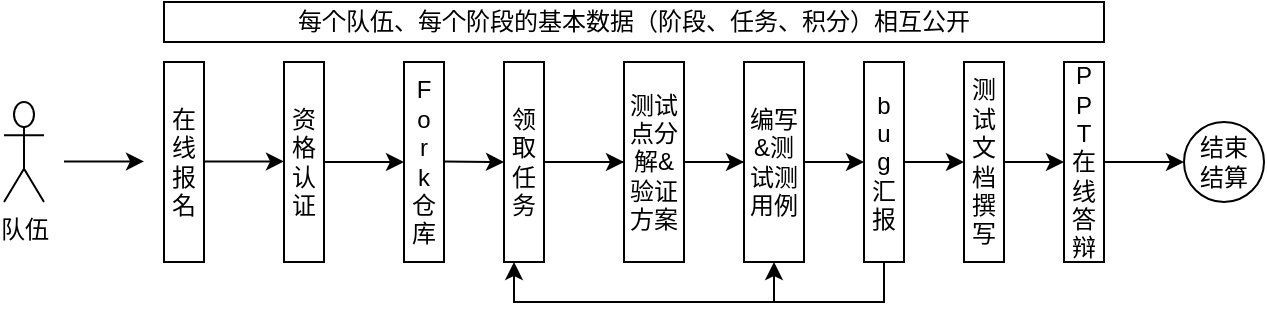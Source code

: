 <mxfile version="24.0.7" type="device">
  <diagram name="Page-1" id="FTH7PsahlGnXAK5tEtyi">
    <mxGraphModel dx="843" dy="512" grid="1" gridSize="10" guides="1" tooltips="1" connect="1" arrows="1" fold="1" page="1" pageScale="1" pageWidth="827" pageHeight="1169" math="0" shadow="0">
      <root>
        <mxCell id="0" />
        <mxCell id="1" parent="0" />
        <mxCell id="NuuIC_HhkidKEVra6tKi-31" value="" style="group" vertex="1" connectable="0" parent="1">
          <mxGeometry x="60" y="230" width="630" height="150" as="geometry" />
        </mxCell>
        <mxCell id="NuuIC_HhkidKEVra6tKi-1" value="在线报名" style="rounded=0;whiteSpace=wrap;html=1;" vertex="1" parent="NuuIC_HhkidKEVra6tKi-31">
          <mxGeometry x="80" y="30" width="20" height="100" as="geometry" />
        </mxCell>
        <mxCell id="NuuIC_HhkidKEVra6tKi-2" value="资格认证" style="rounded=0;whiteSpace=wrap;html=1;" vertex="1" parent="NuuIC_HhkidKEVra6tKi-31">
          <mxGeometry x="140" y="30" width="20" height="100" as="geometry" />
        </mxCell>
        <mxCell id="NuuIC_HhkidKEVra6tKi-3" value="F&lt;div&gt;o&lt;/div&gt;&lt;div&gt;r&lt;/div&gt;&lt;div&gt;k&lt;/div&gt;&lt;div&gt;仓库&lt;/div&gt;" style="rounded=0;whiteSpace=wrap;html=1;" vertex="1" parent="NuuIC_HhkidKEVra6tKi-31">
          <mxGeometry x="200" y="30" width="20" height="100" as="geometry" />
        </mxCell>
        <mxCell id="NuuIC_HhkidKEVra6tKi-20" value="" style="edgeStyle=orthogonalEdgeStyle;rounded=0;orthogonalLoop=1;jettySize=auto;html=1;" edge="1" parent="NuuIC_HhkidKEVra6tKi-31" source="NuuIC_HhkidKEVra6tKi-4" target="NuuIC_HhkidKEVra6tKi-7">
          <mxGeometry relative="1" as="geometry" />
        </mxCell>
        <mxCell id="NuuIC_HhkidKEVra6tKi-4" value="领取任务" style="rounded=0;whiteSpace=wrap;html=1;" vertex="1" parent="NuuIC_HhkidKEVra6tKi-31">
          <mxGeometry x="250" y="30" width="20" height="100" as="geometry" />
        </mxCell>
        <mxCell id="NuuIC_HhkidKEVra6tKi-21" value="" style="edgeStyle=orthogonalEdgeStyle;rounded=0;orthogonalLoop=1;jettySize=auto;html=1;" edge="1" parent="NuuIC_HhkidKEVra6tKi-31" source="NuuIC_HhkidKEVra6tKi-6" target="NuuIC_HhkidKEVra6tKi-8">
          <mxGeometry relative="1" as="geometry" />
        </mxCell>
        <mxCell id="NuuIC_HhkidKEVra6tKi-6" value="测试点分解&amp;amp;验证方案" style="rounded=0;whiteSpace=wrap;html=1;" vertex="1" parent="NuuIC_HhkidKEVra6tKi-31">
          <mxGeometry x="310" y="30" width="30" height="100" as="geometry" />
        </mxCell>
        <mxCell id="NuuIC_HhkidKEVra6tKi-7" value="编写&lt;div&gt;&amp;amp;测试测用例&lt;/div&gt;" style="rounded=0;whiteSpace=wrap;html=1;" vertex="1" parent="NuuIC_HhkidKEVra6tKi-31">
          <mxGeometry x="370" y="30" width="30" height="100" as="geometry" />
        </mxCell>
        <mxCell id="NuuIC_HhkidKEVra6tKi-22" value="" style="edgeStyle=orthogonalEdgeStyle;rounded=0;orthogonalLoop=1;jettySize=auto;html=1;entryX=0;entryY=0.5;entryDx=0;entryDy=0;" edge="1" parent="NuuIC_HhkidKEVra6tKi-31" source="NuuIC_HhkidKEVra6tKi-8" target="NuuIC_HhkidKEVra6tKi-9">
          <mxGeometry relative="1" as="geometry" />
        </mxCell>
        <mxCell id="NuuIC_HhkidKEVra6tKi-28" style="edgeStyle=orthogonalEdgeStyle;rounded=0;orthogonalLoop=1;jettySize=auto;html=1;exitX=0.5;exitY=1;exitDx=0;exitDy=0;entryX=0.25;entryY=1;entryDx=0;entryDy=0;" edge="1" parent="NuuIC_HhkidKEVra6tKi-31" source="NuuIC_HhkidKEVra6tKi-8" target="NuuIC_HhkidKEVra6tKi-4">
          <mxGeometry relative="1" as="geometry" />
        </mxCell>
        <mxCell id="NuuIC_HhkidKEVra6tKi-30" style="edgeStyle=orthogonalEdgeStyle;rounded=0;orthogonalLoop=1;jettySize=auto;html=1;entryX=0.5;entryY=1;entryDx=0;entryDy=0;" edge="1" parent="NuuIC_HhkidKEVra6tKi-31" source="NuuIC_HhkidKEVra6tKi-8" target="NuuIC_HhkidKEVra6tKi-7">
          <mxGeometry relative="1" as="geometry">
            <Array as="points">
              <mxPoint x="440" y="150" />
              <mxPoint x="385" y="150" />
            </Array>
          </mxGeometry>
        </mxCell>
        <mxCell id="NuuIC_HhkidKEVra6tKi-8" value="b&lt;div&gt;u&lt;/div&gt;&lt;div&gt;g汇报&lt;/div&gt;" style="rounded=0;whiteSpace=wrap;html=1;" vertex="1" parent="NuuIC_HhkidKEVra6tKi-31">
          <mxGeometry x="430" y="30" width="20" height="100" as="geometry" />
        </mxCell>
        <mxCell id="NuuIC_HhkidKEVra6tKi-23" value="" style="edgeStyle=orthogonalEdgeStyle;rounded=0;orthogonalLoop=1;jettySize=auto;html=1;" edge="1" parent="NuuIC_HhkidKEVra6tKi-31" source="NuuIC_HhkidKEVra6tKi-9" target="NuuIC_HhkidKEVra6tKi-10">
          <mxGeometry relative="1" as="geometry" />
        </mxCell>
        <mxCell id="NuuIC_HhkidKEVra6tKi-9" value="测试文档撰写" style="rounded=0;whiteSpace=wrap;html=1;" vertex="1" parent="NuuIC_HhkidKEVra6tKi-31">
          <mxGeometry x="480" y="30" width="20" height="100" as="geometry" />
        </mxCell>
        <mxCell id="NuuIC_HhkidKEVra6tKi-26" value="" style="edgeStyle=orthogonalEdgeStyle;rounded=0;orthogonalLoop=1;jettySize=auto;html=1;" edge="1" parent="NuuIC_HhkidKEVra6tKi-31" source="NuuIC_HhkidKEVra6tKi-10" target="NuuIC_HhkidKEVra6tKi-25">
          <mxGeometry relative="1" as="geometry" />
        </mxCell>
        <mxCell id="NuuIC_HhkidKEVra6tKi-10" value="P&lt;div&gt;P&lt;/div&gt;&lt;div&gt;T在线答辩&lt;/div&gt;" style="rounded=0;whiteSpace=wrap;html=1;" vertex="1" parent="NuuIC_HhkidKEVra6tKi-31">
          <mxGeometry x="530" y="30" width="20" height="100" as="geometry" />
        </mxCell>
        <mxCell id="NuuIC_HhkidKEVra6tKi-12" value="每个队伍、每个阶段的基本数据（阶段、任务、积分）相互公开" style="rounded=0;whiteSpace=wrap;html=1;" vertex="1" parent="NuuIC_HhkidKEVra6tKi-31">
          <mxGeometry x="80" width="470" height="20" as="geometry" />
        </mxCell>
        <mxCell id="NuuIC_HhkidKEVra6tKi-13" value="" style="endArrow=classic;html=1;rounded=0;" edge="1" parent="NuuIC_HhkidKEVra6tKi-31">
          <mxGeometry width="50" height="50" relative="1" as="geometry">
            <mxPoint x="30" y="79.71" as="sourcePoint" />
            <mxPoint x="70" y="79.71" as="targetPoint" />
          </mxGeometry>
        </mxCell>
        <mxCell id="NuuIC_HhkidKEVra6tKi-14" value="队伍" style="shape=umlActor;verticalLabelPosition=bottom;verticalAlign=top;html=1;outlineConnect=0;" vertex="1" parent="NuuIC_HhkidKEVra6tKi-31">
          <mxGeometry y="50" width="20" height="50" as="geometry" />
        </mxCell>
        <mxCell id="NuuIC_HhkidKEVra6tKi-15" value="" style="endArrow=classic;html=1;rounded=0;" edge="1" parent="NuuIC_HhkidKEVra6tKi-31">
          <mxGeometry width="50" height="50" relative="1" as="geometry">
            <mxPoint x="100" y="79.71" as="sourcePoint" />
            <mxPoint x="140" y="79.71" as="targetPoint" />
          </mxGeometry>
        </mxCell>
        <mxCell id="NuuIC_HhkidKEVra6tKi-16" value="" style="endArrow=classic;html=1;rounded=0;exitX=1;exitY=0.5;exitDx=0;exitDy=0;entryX=0;entryY=0.5;entryDx=0;entryDy=0;" edge="1" parent="NuuIC_HhkidKEVra6tKi-31" source="NuuIC_HhkidKEVra6tKi-2" target="NuuIC_HhkidKEVra6tKi-3">
          <mxGeometry width="50" height="50" relative="1" as="geometry">
            <mxPoint x="110" y="89.71" as="sourcePoint" />
            <mxPoint x="150" y="89.71" as="targetPoint" />
          </mxGeometry>
        </mxCell>
        <mxCell id="NuuIC_HhkidKEVra6tKi-17" value="" style="endArrow=classic;html=1;rounded=0;exitX=1;exitY=0.5;exitDx=0;exitDy=0;entryX=0;entryY=0.5;entryDx=0;entryDy=0;" edge="1" parent="NuuIC_HhkidKEVra6tKi-31" target="NuuIC_HhkidKEVra6tKi-4">
          <mxGeometry width="50" height="50" relative="1" as="geometry">
            <mxPoint x="220" y="79.71" as="sourcePoint" />
            <mxPoint x="250" y="80" as="targetPoint" />
          </mxGeometry>
        </mxCell>
        <mxCell id="NuuIC_HhkidKEVra6tKi-18" value="" style="endArrow=classic;html=1;rounded=0;entryX=0;entryY=0.5;entryDx=0;entryDy=0;" edge="1" parent="NuuIC_HhkidKEVra6tKi-31" source="NuuIC_HhkidKEVra6tKi-4" target="NuuIC_HhkidKEVra6tKi-6">
          <mxGeometry width="50" height="50" relative="1" as="geometry">
            <mxPoint x="270" y="79.71" as="sourcePoint" />
            <mxPoint x="300" y="80" as="targetPoint" />
          </mxGeometry>
        </mxCell>
        <mxCell id="NuuIC_HhkidKEVra6tKi-25" value="结束&lt;div&gt;结算&lt;/div&gt;" style="ellipse;whiteSpace=wrap;html=1;aspect=fixed;" vertex="1" parent="NuuIC_HhkidKEVra6tKi-31">
          <mxGeometry x="590" y="60" width="40" height="40" as="geometry" />
        </mxCell>
      </root>
    </mxGraphModel>
  </diagram>
</mxfile>
